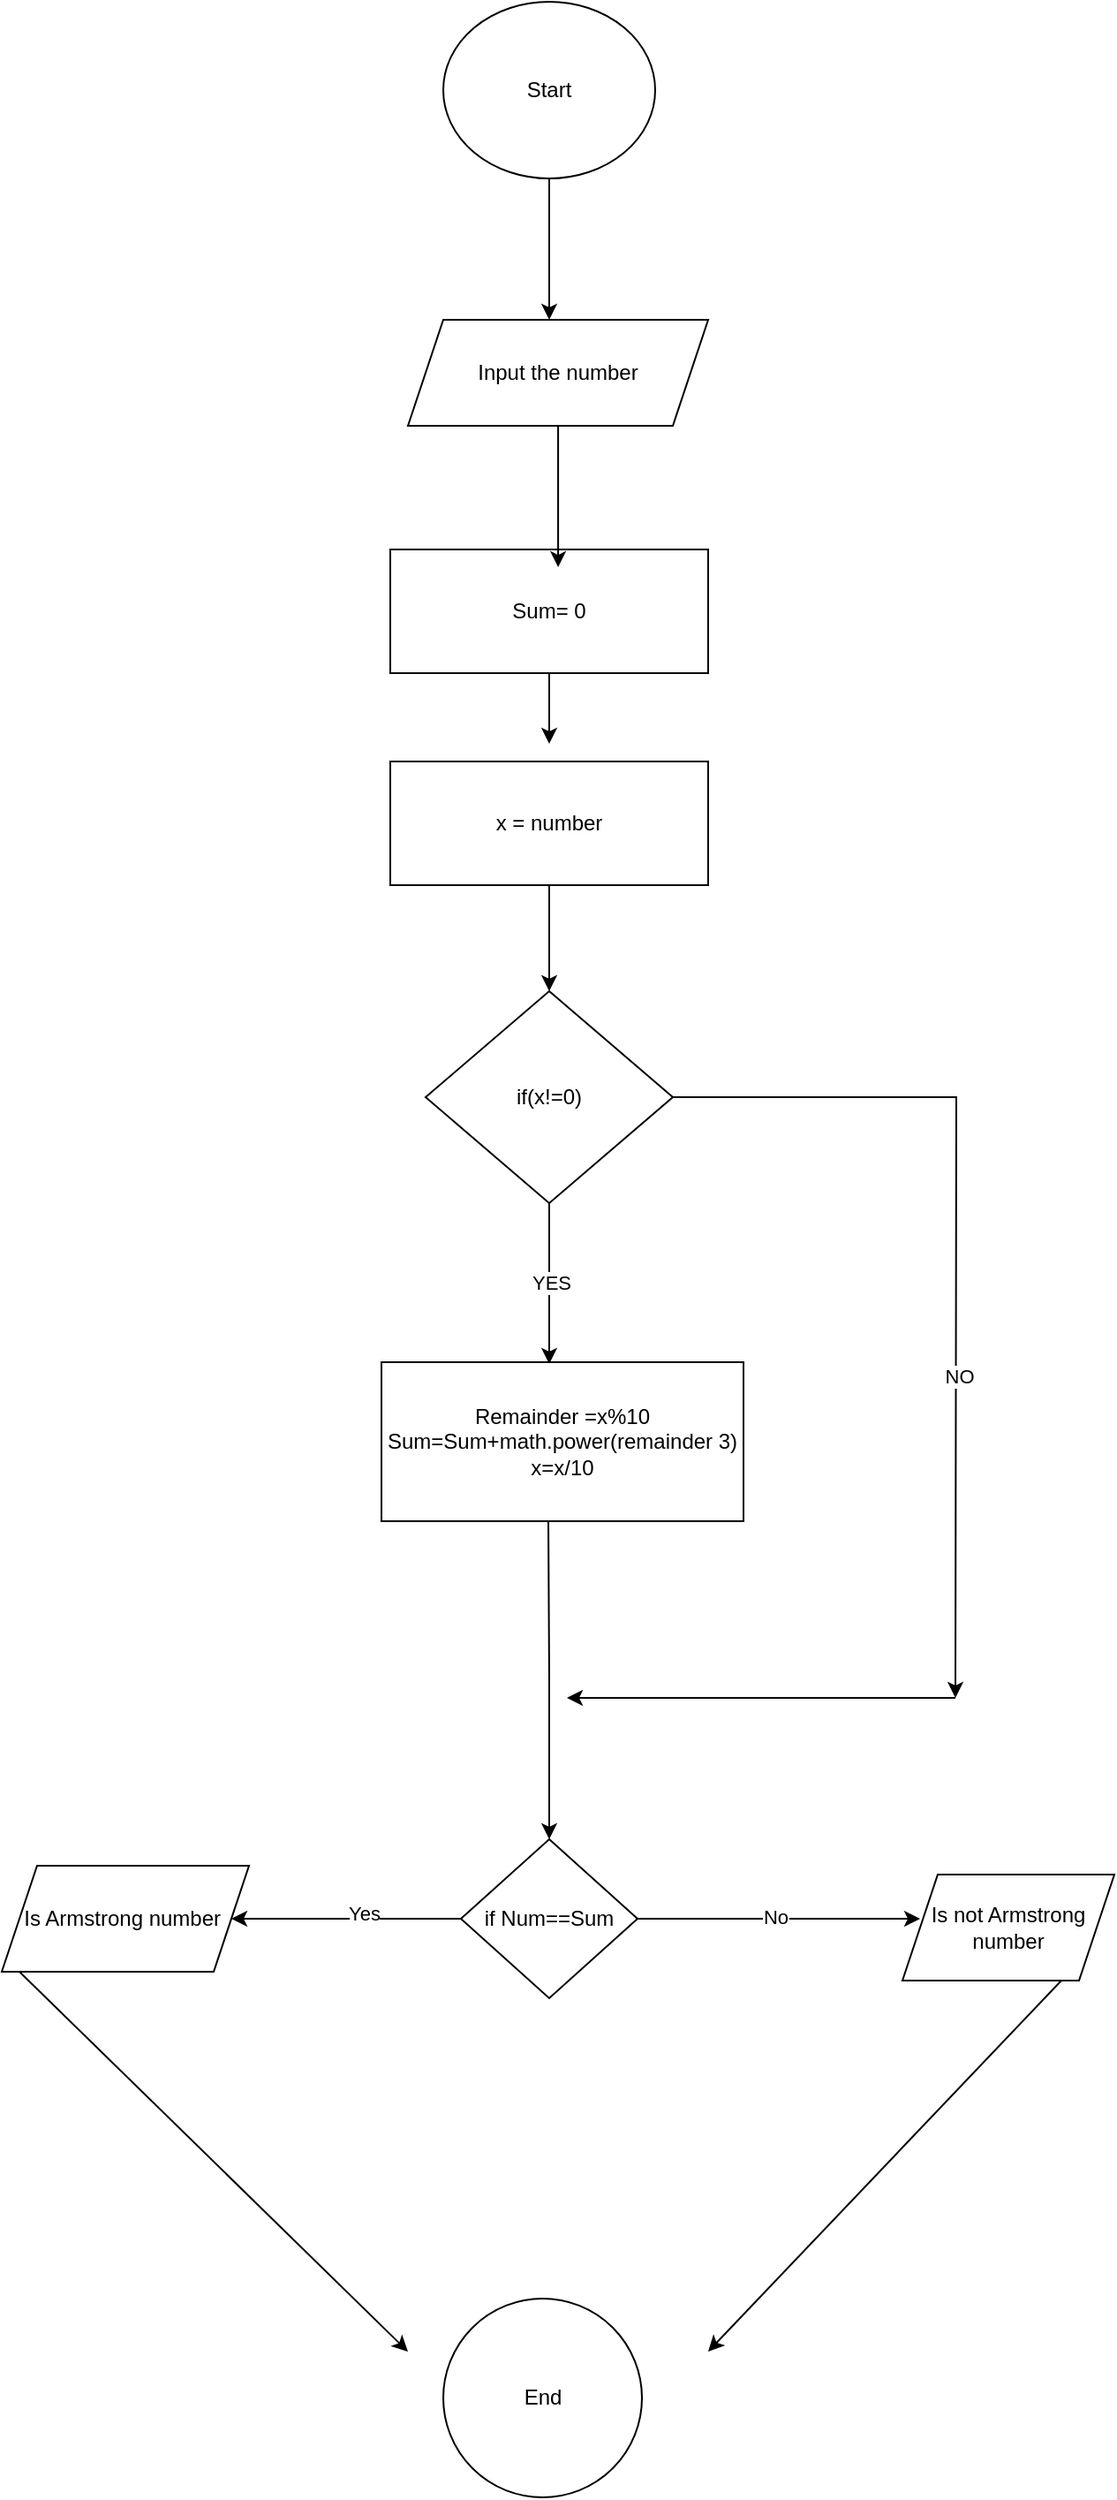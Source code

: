 <mxfile version="24.2.5" type="github">
  <diagram name="Page-1" id="67GPxMOq153fgazXMyJD">
    <mxGraphModel dx="2460" dy="1650" grid="1" gridSize="10" guides="1" tooltips="1" connect="1" arrows="1" fold="1" page="1" pageScale="1" pageWidth="850" pageHeight="1100" math="0" shadow="0">
      <root>
        <mxCell id="0" />
        <mxCell id="1" parent="0" />
        <mxCell id="qfYp30vblqliJFYfwyeW-1" value="Start" style="ellipse;whiteSpace=wrap;html=1;" vertex="1" parent="1">
          <mxGeometry x="340" y="120" width="120" height="100" as="geometry" />
        </mxCell>
        <mxCell id="qfYp30vblqliJFYfwyeW-5" value="Input the number" style="shape=parallelogram;perimeter=parallelogramPerimeter;whiteSpace=wrap;html=1;fixedSize=1;" vertex="1" parent="1">
          <mxGeometry x="320" y="300" width="170" height="60" as="geometry" />
        </mxCell>
        <mxCell id="qfYp30vblqliJFYfwyeW-6" style="edgeStyle=orthogonalEdgeStyle;rounded=0;orthogonalLoop=1;jettySize=auto;html=1;" edge="1" parent="1" source="qfYp30vblqliJFYfwyeW-1">
          <mxGeometry relative="1" as="geometry">
            <mxPoint x="400" y="300" as="targetPoint" />
            <Array as="points">
              <mxPoint x="400" y="298" />
            </Array>
          </mxGeometry>
        </mxCell>
        <mxCell id="qfYp30vblqliJFYfwyeW-13" style="edgeStyle=orthogonalEdgeStyle;rounded=0;orthogonalLoop=1;jettySize=auto;html=1;" edge="1" parent="1" source="qfYp30vblqliJFYfwyeW-9">
          <mxGeometry relative="1" as="geometry">
            <mxPoint x="400" y="540" as="targetPoint" />
          </mxGeometry>
        </mxCell>
        <mxCell id="qfYp30vblqliJFYfwyeW-9" value="Sum= 0" style="rounded=0;whiteSpace=wrap;html=1;" vertex="1" parent="1">
          <mxGeometry x="310" y="430" width="180" height="70" as="geometry" />
        </mxCell>
        <mxCell id="qfYp30vblqliJFYfwyeW-10" style="edgeStyle=orthogonalEdgeStyle;rounded=0;orthogonalLoop=1;jettySize=auto;html=1;entryX=0.528;entryY=0.143;entryDx=0;entryDy=0;entryPerimeter=0;" edge="1" parent="1" source="qfYp30vblqliJFYfwyeW-5" target="qfYp30vblqliJFYfwyeW-9">
          <mxGeometry relative="1" as="geometry" />
        </mxCell>
        <mxCell id="qfYp30vblqliJFYfwyeW-14" style="edgeStyle=orthogonalEdgeStyle;rounded=0;orthogonalLoop=1;jettySize=auto;html=1;entryX=0.5;entryY=0;entryDx=0;entryDy=0;" edge="1" parent="1" source="qfYp30vblqliJFYfwyeW-11" target="qfYp30vblqliJFYfwyeW-12">
          <mxGeometry relative="1" as="geometry" />
        </mxCell>
        <mxCell id="qfYp30vblqliJFYfwyeW-11" value="x = number" style="rounded=0;whiteSpace=wrap;html=1;" vertex="1" parent="1">
          <mxGeometry x="310" y="550" width="180" height="70" as="geometry" />
        </mxCell>
        <mxCell id="qfYp30vblqliJFYfwyeW-15" style="edgeStyle=orthogonalEdgeStyle;rounded=0;orthogonalLoop=1;jettySize=auto;html=1;" edge="1" parent="1" source="qfYp30vblqliJFYfwyeW-12">
          <mxGeometry relative="1" as="geometry">
            <mxPoint x="630" y="1080" as="targetPoint" />
          </mxGeometry>
        </mxCell>
        <mxCell id="qfYp30vblqliJFYfwyeW-17" value="NO" style="edgeLabel;html=1;align=center;verticalAlign=middle;resizable=0;points=[];" vertex="1" connectable="0" parent="qfYp30vblqliJFYfwyeW-15">
          <mxGeometry x="0.273" relative="1" as="geometry">
            <mxPoint x="1" as="offset" />
          </mxGeometry>
        </mxCell>
        <mxCell id="qfYp30vblqliJFYfwyeW-16" style="edgeStyle=orthogonalEdgeStyle;rounded=0;orthogonalLoop=1;jettySize=auto;html=1;" edge="1" parent="1" source="qfYp30vblqliJFYfwyeW-12">
          <mxGeometry relative="1" as="geometry">
            <mxPoint x="400" y="891" as="targetPoint" />
          </mxGeometry>
        </mxCell>
        <mxCell id="qfYp30vblqliJFYfwyeW-18" value="YES" style="edgeLabel;html=1;align=center;verticalAlign=middle;resizable=0;points=[];" vertex="1" connectable="0" parent="qfYp30vblqliJFYfwyeW-16">
          <mxGeometry x="-0.031" y="1" relative="1" as="geometry">
            <mxPoint as="offset" />
          </mxGeometry>
        </mxCell>
        <mxCell id="qfYp30vblqliJFYfwyeW-12" value="if(x!=0)" style="rhombus;whiteSpace=wrap;html=1;" vertex="1" parent="1">
          <mxGeometry x="330" y="680" width="140" height="120" as="geometry" />
        </mxCell>
        <mxCell id="qfYp30vblqliJFYfwyeW-21" style="edgeStyle=orthogonalEdgeStyle;rounded=0;orthogonalLoop=1;jettySize=auto;html=1;" edge="1" parent="1">
          <mxGeometry relative="1" as="geometry">
            <mxPoint x="400" y="1160" as="targetPoint" />
            <mxPoint x="399.5" y="980" as="sourcePoint" />
          </mxGeometry>
        </mxCell>
        <mxCell id="qfYp30vblqliJFYfwyeW-19" value="Remainder =x%10&lt;div&gt;Sum=Sum+math.power(remainder 3)&lt;/div&gt;&lt;div&gt;x=x/10&lt;/div&gt;" style="rounded=0;whiteSpace=wrap;html=1;" vertex="1" parent="1">
          <mxGeometry x="305" y="890" width="205" height="90" as="geometry" />
        </mxCell>
        <mxCell id="qfYp30vblqliJFYfwyeW-26" value="" style="endArrow=classic;html=1;rounded=0;" edge="1" parent="1">
          <mxGeometry width="50" height="50" relative="1" as="geometry">
            <mxPoint x="630" y="1080" as="sourcePoint" />
            <mxPoint x="410" y="1080" as="targetPoint" />
          </mxGeometry>
        </mxCell>
        <mxCell id="qfYp30vblqliJFYfwyeW-29" style="edgeStyle=orthogonalEdgeStyle;rounded=0;orthogonalLoop=1;jettySize=auto;html=1;" edge="1" parent="1" source="qfYp30vblqliJFYfwyeW-28">
          <mxGeometry relative="1" as="geometry">
            <mxPoint x="610" y="1205" as="targetPoint" />
          </mxGeometry>
        </mxCell>
        <mxCell id="qfYp30vblqliJFYfwyeW-33" value="No" style="edgeLabel;html=1;align=center;verticalAlign=middle;resizable=0;points=[];" vertex="1" connectable="0" parent="qfYp30vblqliJFYfwyeW-29">
          <mxGeometry x="-0.034" y="1" relative="1" as="geometry">
            <mxPoint as="offset" />
          </mxGeometry>
        </mxCell>
        <mxCell id="qfYp30vblqliJFYfwyeW-30" style="edgeStyle=orthogonalEdgeStyle;rounded=0;orthogonalLoop=1;jettySize=auto;html=1;" edge="1" parent="1" source="qfYp30vblqliJFYfwyeW-28">
          <mxGeometry relative="1" as="geometry">
            <mxPoint x="220" y="1205" as="targetPoint" />
          </mxGeometry>
        </mxCell>
        <mxCell id="qfYp30vblqliJFYfwyeW-31" value="Yes" style="edgeLabel;html=1;align=center;verticalAlign=middle;resizable=0;points=[];" vertex="1" connectable="0" parent="qfYp30vblqliJFYfwyeW-30">
          <mxGeometry x="-0.148" y="-3" relative="1" as="geometry">
            <mxPoint as="offset" />
          </mxGeometry>
        </mxCell>
        <mxCell id="qfYp30vblqliJFYfwyeW-28" value="if Num==Sum" style="rhombus;whiteSpace=wrap;html=1;" vertex="1" parent="1">
          <mxGeometry x="350" y="1160" width="100" height="90" as="geometry" />
        </mxCell>
        <mxCell id="qfYp30vblqliJFYfwyeW-34" value="Is not Armstrong number" style="shape=parallelogram;perimeter=parallelogramPerimeter;whiteSpace=wrap;html=1;fixedSize=1;" vertex="1" parent="1">
          <mxGeometry x="600" y="1180" width="120" height="60" as="geometry" />
        </mxCell>
        <mxCell id="qfYp30vblqliJFYfwyeW-35" value="Is Armstrong number&amp;nbsp;" style="shape=parallelogram;perimeter=parallelogramPerimeter;whiteSpace=wrap;html=1;fixedSize=1;" vertex="1" parent="1">
          <mxGeometry x="90" y="1175" width="140" height="60" as="geometry" />
        </mxCell>
        <mxCell id="qfYp30vblqliJFYfwyeW-38" value="" style="endArrow=classic;html=1;rounded=0;" edge="1" parent="1">
          <mxGeometry width="50" height="50" relative="1" as="geometry">
            <mxPoint x="100" y="1235" as="sourcePoint" />
            <mxPoint x="320" y="1450" as="targetPoint" />
          </mxGeometry>
        </mxCell>
        <mxCell id="qfYp30vblqliJFYfwyeW-39" value="" style="endArrow=classic;html=1;rounded=0;exitX=0.75;exitY=1;exitDx=0;exitDy=0;" edge="1" parent="1" source="qfYp30vblqliJFYfwyeW-34">
          <mxGeometry width="50" height="50" relative="1" as="geometry">
            <mxPoint x="500" y="1280" as="sourcePoint" />
            <mxPoint x="490" y="1450" as="targetPoint" />
          </mxGeometry>
        </mxCell>
        <mxCell id="qfYp30vblqliJFYfwyeW-40" value="End" style="ellipse;whiteSpace=wrap;html=1;aspect=fixed;" vertex="1" parent="1">
          <mxGeometry x="340" y="1420" width="112.5" height="112.5" as="geometry" />
        </mxCell>
      </root>
    </mxGraphModel>
  </diagram>
</mxfile>
